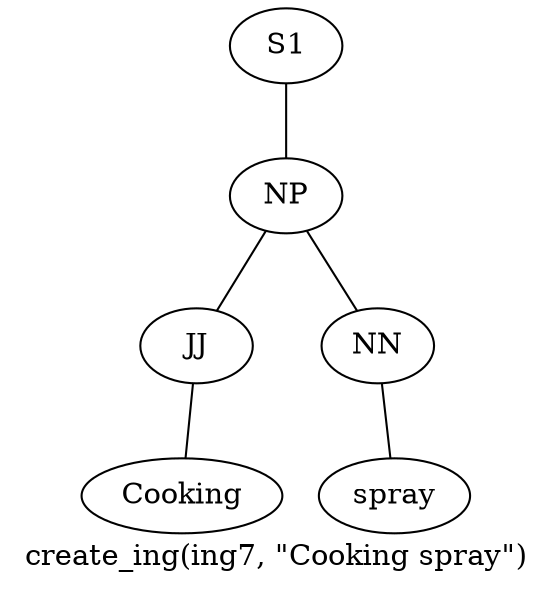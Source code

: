 graph SyntaxGraph {
	label = "create_ing(ing7, \"Cooking spray\")";
	Node0 [label="S1"];
	Node1 [label="NP"];
	Node2 [label="JJ"];
	Node3 [label="Cooking"];
	Node4 [label="NN"];
	Node5 [label="spray"];

	Node0 -- Node1;
	Node1 -- Node2;
	Node1 -- Node4;
	Node2 -- Node3;
	Node4 -- Node5;
}